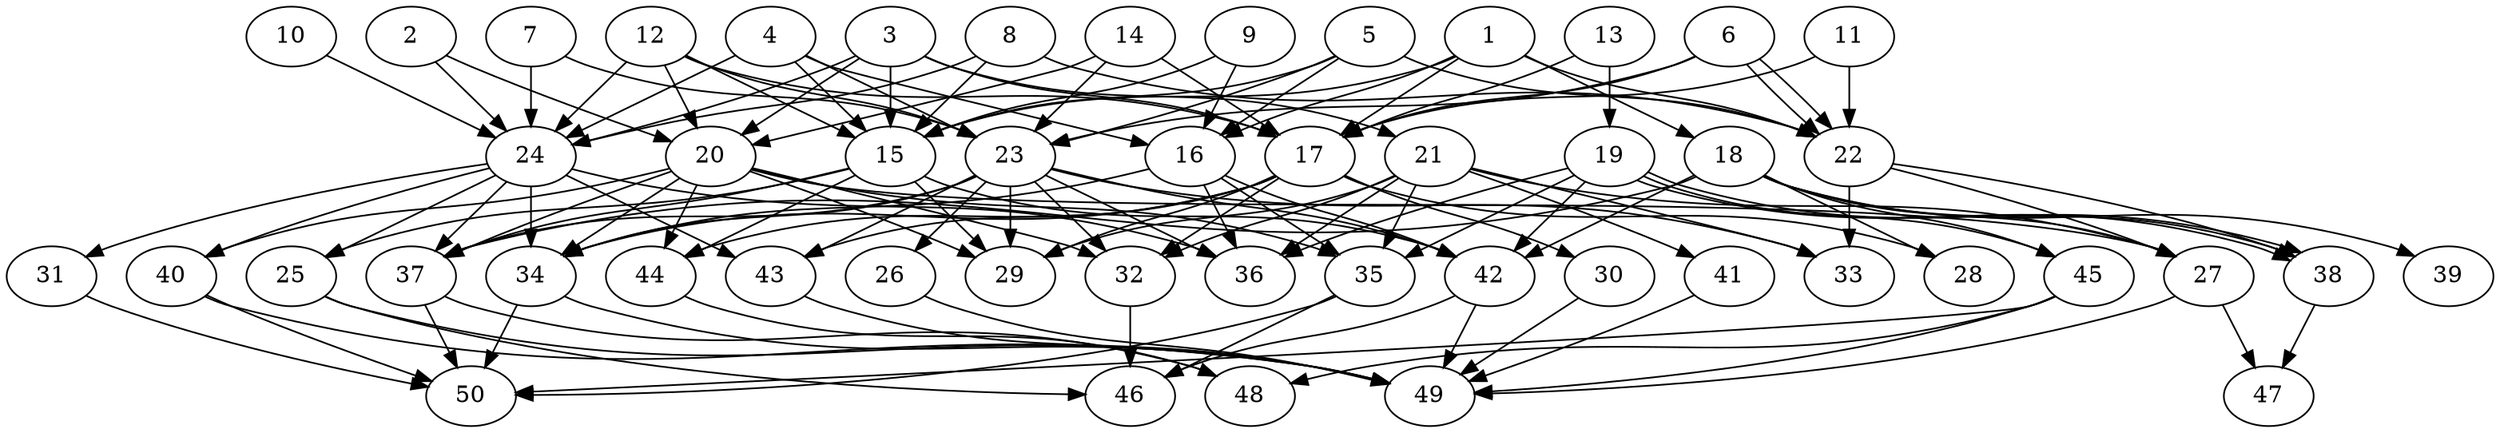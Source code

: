 // DAG automatically generated by daggen at Thu Oct  3 14:07:57 2019
// ./daggen --dot -n 50 --ccr 0.5 --fat 0.7 --regular 0.5 --density 0.5 --mindata 5242880 --maxdata 52428800 
digraph G {
  1 [size="21463040", alpha="0.19", expect_size="10731520"] 
  1 -> 15 [size ="10731520"]
  1 -> 16 [size ="10731520"]
  1 -> 17 [size ="10731520"]
  1 -> 18 [size ="10731520"]
  1 -> 22 [size ="10731520"]
  2 [size="96774144", alpha="0.13", expect_size="48387072"] 
  2 -> 20 [size ="48387072"]
  2 -> 24 [size ="48387072"]
  3 [size="51677184", alpha="0.20", expect_size="25838592"] 
  3 -> 15 [size ="25838592"]
  3 -> 17 [size ="25838592"]
  3 -> 20 [size ="25838592"]
  3 -> 21 [size ="25838592"]
  3 -> 24 [size ="25838592"]
  4 [size="94181376", alpha="0.10", expect_size="47090688"] 
  4 -> 15 [size ="47090688"]
  4 -> 16 [size ="47090688"]
  4 -> 23 [size ="47090688"]
  4 -> 24 [size ="47090688"]
  5 [size="66351104", alpha="0.05", expect_size="33175552"] 
  5 -> 15 [size ="33175552"]
  5 -> 16 [size ="33175552"]
  5 -> 22 [size ="33175552"]
  5 -> 23 [size ="33175552"]
  6 [size="22917120", alpha="0.13", expect_size="11458560"] 
  6 -> 17 [size ="11458560"]
  6 -> 22 [size ="11458560"]
  6 -> 22 [size ="11458560"]
  6 -> 23 [size ="11458560"]
  7 [size="52168704", alpha="0.18", expect_size="26084352"] 
  7 -> 23 [size ="26084352"]
  7 -> 24 [size ="26084352"]
  8 [size="67221504", alpha="0.15", expect_size="33610752"] 
  8 -> 15 [size ="33610752"]
  8 -> 22 [size ="33610752"]
  8 -> 24 [size ="33610752"]
  9 [size="60018688", alpha="0.19", expect_size="30009344"] 
  9 -> 15 [size ="30009344"]
  9 -> 16 [size ="30009344"]
  10 [size="102344704", alpha="0.18", expect_size="51172352"] 
  10 -> 24 [size ="51172352"]
  11 [size="56184832", alpha="0.01", expect_size="28092416"] 
  11 -> 17 [size ="28092416"]
  11 -> 22 [size ="28092416"]
  12 [size="49838080", alpha="0.06", expect_size="24919040"] 
  12 -> 15 [size ="24919040"]
  12 -> 17 [size ="24919040"]
  12 -> 20 [size ="24919040"]
  12 -> 23 [size ="24919040"]
  12 -> 24 [size ="24919040"]
  13 [size="16207872", alpha="0.01", expect_size="8103936"] 
  13 -> 17 [size ="8103936"]
  13 -> 19 [size ="8103936"]
  14 [size="14893056", alpha="0.19", expect_size="7446528"] 
  14 -> 17 [size ="7446528"]
  14 -> 20 [size ="7446528"]
  14 -> 23 [size ="7446528"]
  15 [size="62246912", alpha="0.07", expect_size="31123456"] 
  15 -> 25 [size ="31123456"]
  15 -> 29 [size ="31123456"]
  15 -> 37 [size ="31123456"]
  15 -> 42 [size ="31123456"]
  15 -> 44 [size ="31123456"]
  16 [size="83638272", alpha="0.13", expect_size="41819136"] 
  16 -> 34 [size ="41819136"]
  16 -> 35 [size ="41819136"]
  16 -> 36 [size ="41819136"]
  16 -> 42 [size ="41819136"]
  17 [size="50503680", alpha="0.08", expect_size="25251840"] 
  17 -> 28 [size ="25251840"]
  17 -> 29 [size ="25251840"]
  17 -> 30 [size ="25251840"]
  17 -> 32 [size ="25251840"]
  17 -> 34 [size ="25251840"]
  17 -> 43 [size ="25251840"]
  17 -> 44 [size ="25251840"]
  18 [size="43259904", alpha="0.18", expect_size="21629952"] 
  18 -> 27 [size ="21629952"]
  18 -> 28 [size ="21629952"]
  18 -> 37 [size ="21629952"]
  18 -> 38 [size ="21629952"]
  18 -> 39 [size ="21629952"]
  18 -> 42 [size ="21629952"]
  18 -> 45 [size ="21629952"]
  19 [size="19113984", alpha="0.07", expect_size="9556992"] 
  19 -> 35 [size ="9556992"]
  19 -> 36 [size ="9556992"]
  19 -> 38 [size ="9556992"]
  19 -> 38 [size ="9556992"]
  19 -> 42 [size ="9556992"]
  19 -> 45 [size ="9556992"]
  20 [size="16353280", alpha="0.00", expect_size="8176640"] 
  20 -> 27 [size ="8176640"]
  20 -> 29 [size ="8176640"]
  20 -> 32 [size ="8176640"]
  20 -> 34 [size ="8176640"]
  20 -> 35 [size ="8176640"]
  20 -> 37 [size ="8176640"]
  20 -> 40 [size ="8176640"]
  20 -> 44 [size ="8176640"]
  21 [size="101928960", alpha="0.16", expect_size="50964480"] 
  21 -> 27 [size ="50964480"]
  21 -> 29 [size ="50964480"]
  21 -> 32 [size ="50964480"]
  21 -> 33 [size ="50964480"]
  21 -> 35 [size ="50964480"]
  21 -> 36 [size ="50964480"]
  21 -> 41 [size ="50964480"]
  22 [size="13428736", alpha="0.09", expect_size="6714368"] 
  22 -> 27 [size ="6714368"]
  22 -> 33 [size ="6714368"]
  22 -> 38 [size ="6714368"]
  23 [size="42102784", alpha="0.12", expect_size="21051392"] 
  23 -> 26 [size ="21051392"]
  23 -> 29 [size ="21051392"]
  23 -> 32 [size ="21051392"]
  23 -> 33 [size ="21051392"]
  23 -> 34 [size ="21051392"]
  23 -> 36 [size ="21051392"]
  23 -> 37 [size ="21051392"]
  23 -> 42 [size ="21051392"]
  23 -> 43 [size ="21051392"]
  24 [size="45971456", alpha="0.12", expect_size="22985728"] 
  24 -> 25 [size ="22985728"]
  24 -> 31 [size ="22985728"]
  24 -> 34 [size ="22985728"]
  24 -> 36 [size ="22985728"]
  24 -> 37 [size ="22985728"]
  24 -> 40 [size ="22985728"]
  24 -> 43 [size ="22985728"]
  25 [size="39987200", alpha="0.04", expect_size="19993600"] 
  25 -> 46 [size ="19993600"]
  25 -> 49 [size ="19993600"]
  26 [size="72003584", alpha="0.19", expect_size="36001792"] 
  26 -> 49 [size ="36001792"]
  27 [size="39520256", alpha="0.02", expect_size="19760128"] 
  27 -> 47 [size ="19760128"]
  27 -> 49 [size ="19760128"]
  28 [size="78393344", alpha="0.18", expect_size="39196672"] 
  29 [size="69402624", alpha="0.04", expect_size="34701312"] 
  30 [size="103747584", alpha="0.09", expect_size="51873792"] 
  30 -> 49 [size ="51873792"]
  31 [size="11098112", alpha="0.04", expect_size="5549056"] 
  31 -> 50 [size ="5549056"]
  32 [size="85544960", alpha="0.08", expect_size="42772480"] 
  32 -> 46 [size ="42772480"]
  33 [size="35891200", alpha="0.13", expect_size="17945600"] 
  34 [size="92071936", alpha="0.18", expect_size="46035968"] 
  34 -> 49 [size ="46035968"]
  34 -> 50 [size ="46035968"]
  35 [size="54667264", alpha="0.15", expect_size="27333632"] 
  35 -> 46 [size ="27333632"]
  35 -> 50 [size ="27333632"]
  36 [size="73918464", alpha="0.07", expect_size="36959232"] 
  37 [size="67885056", alpha="0.07", expect_size="33942528"] 
  37 -> 48 [size ="33942528"]
  37 -> 50 [size ="33942528"]
  38 [size="78254080", alpha="0.15", expect_size="39127040"] 
  38 -> 47 [size ="39127040"]
  39 [size="67385344", alpha="0.04", expect_size="33692672"] 
  40 [size="84817920", alpha="0.15", expect_size="42408960"] 
  40 -> 49 [size ="42408960"]
  40 -> 50 [size ="42408960"]
  41 [size="33665024", alpha="0.05", expect_size="16832512"] 
  41 -> 49 [size ="16832512"]
  42 [size="54001664", alpha="0.16", expect_size="27000832"] 
  42 -> 46 [size ="27000832"]
  42 -> 49 [size ="27000832"]
  43 [size="90810368", alpha="0.13", expect_size="45405184"] 
  43 -> 49 [size ="45405184"]
  44 [size="55439360", alpha="0.18", expect_size="27719680"] 
  44 -> 48 [size ="27719680"]
  45 [size="46667776", alpha="0.09", expect_size="23333888"] 
  45 -> 48 [size ="23333888"]
  45 -> 49 [size ="23333888"]
  45 -> 50 [size ="23333888"]
  46 [size="21886976", alpha="0.13", expect_size="10943488"] 
  47 [size="54249472", alpha="0.03", expect_size="27124736"] 
  48 [size="89401344", alpha="0.08", expect_size="44700672"] 
  49 [size="65744896", alpha="0.05", expect_size="32872448"] 
  50 [size="86282240", alpha="0.02", expect_size="43141120"] 
}
